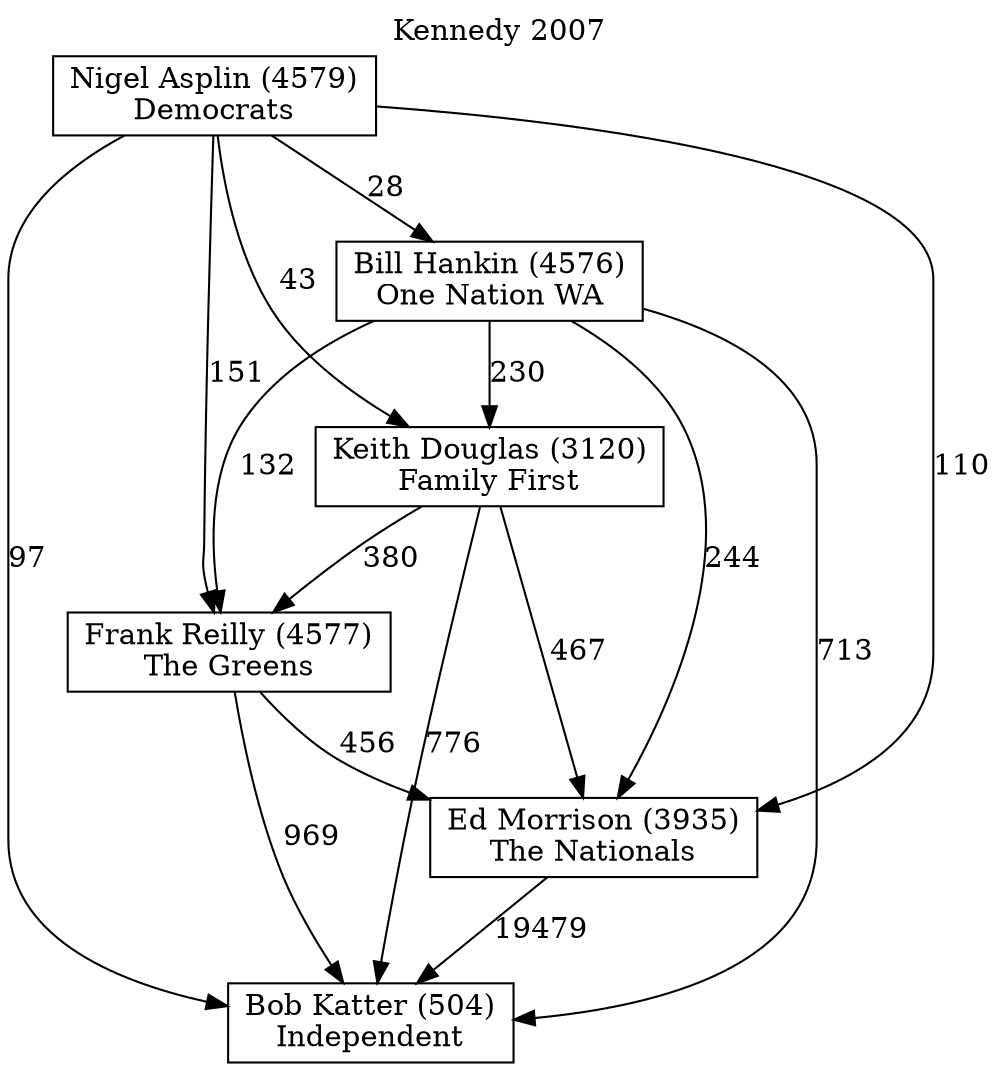 // House preference flow
digraph "Bob Katter (504)_Kennedy_2007" {
	graph [label="Kennedy 2007" labelloc=t mclimit=10]
	node [shape=box]
	"Bob Katter (504)" [label="Bob Katter (504)
Independent"]
	"Ed Morrison (3935)" [label="Ed Morrison (3935)
The Nationals"]
	"Frank Reilly (4577)" [label="Frank Reilly (4577)
The Greens"]
	"Keith Douglas (3120)" [label="Keith Douglas (3120)
Family First"]
	"Bill Hankin (4576)" [label="Bill Hankin (4576)
One Nation WA"]
	"Nigel Asplin (4579)" [label="Nigel Asplin (4579)
Democrats"]
	"Ed Morrison (3935)" -> "Bob Katter (504)" [label=19479]
	"Frank Reilly (4577)" -> "Ed Morrison (3935)" [label=456]
	"Keith Douglas (3120)" -> "Frank Reilly (4577)" [label=380]
	"Bill Hankin (4576)" -> "Keith Douglas (3120)" [label=230]
	"Nigel Asplin (4579)" -> "Bill Hankin (4576)" [label=28]
	"Frank Reilly (4577)" -> "Bob Katter (504)" [label=969]
	"Keith Douglas (3120)" -> "Bob Katter (504)" [label=776]
	"Bill Hankin (4576)" -> "Bob Katter (504)" [label=713]
	"Nigel Asplin (4579)" -> "Bob Katter (504)" [label=97]
	"Nigel Asplin (4579)" -> "Keith Douglas (3120)" [label=43]
	"Bill Hankin (4576)" -> "Frank Reilly (4577)" [label=132]
	"Nigel Asplin (4579)" -> "Frank Reilly (4577)" [label=151]
	"Keith Douglas (3120)" -> "Ed Morrison (3935)" [label=467]
	"Bill Hankin (4576)" -> "Ed Morrison (3935)" [label=244]
	"Nigel Asplin (4579)" -> "Ed Morrison (3935)" [label=110]
}
